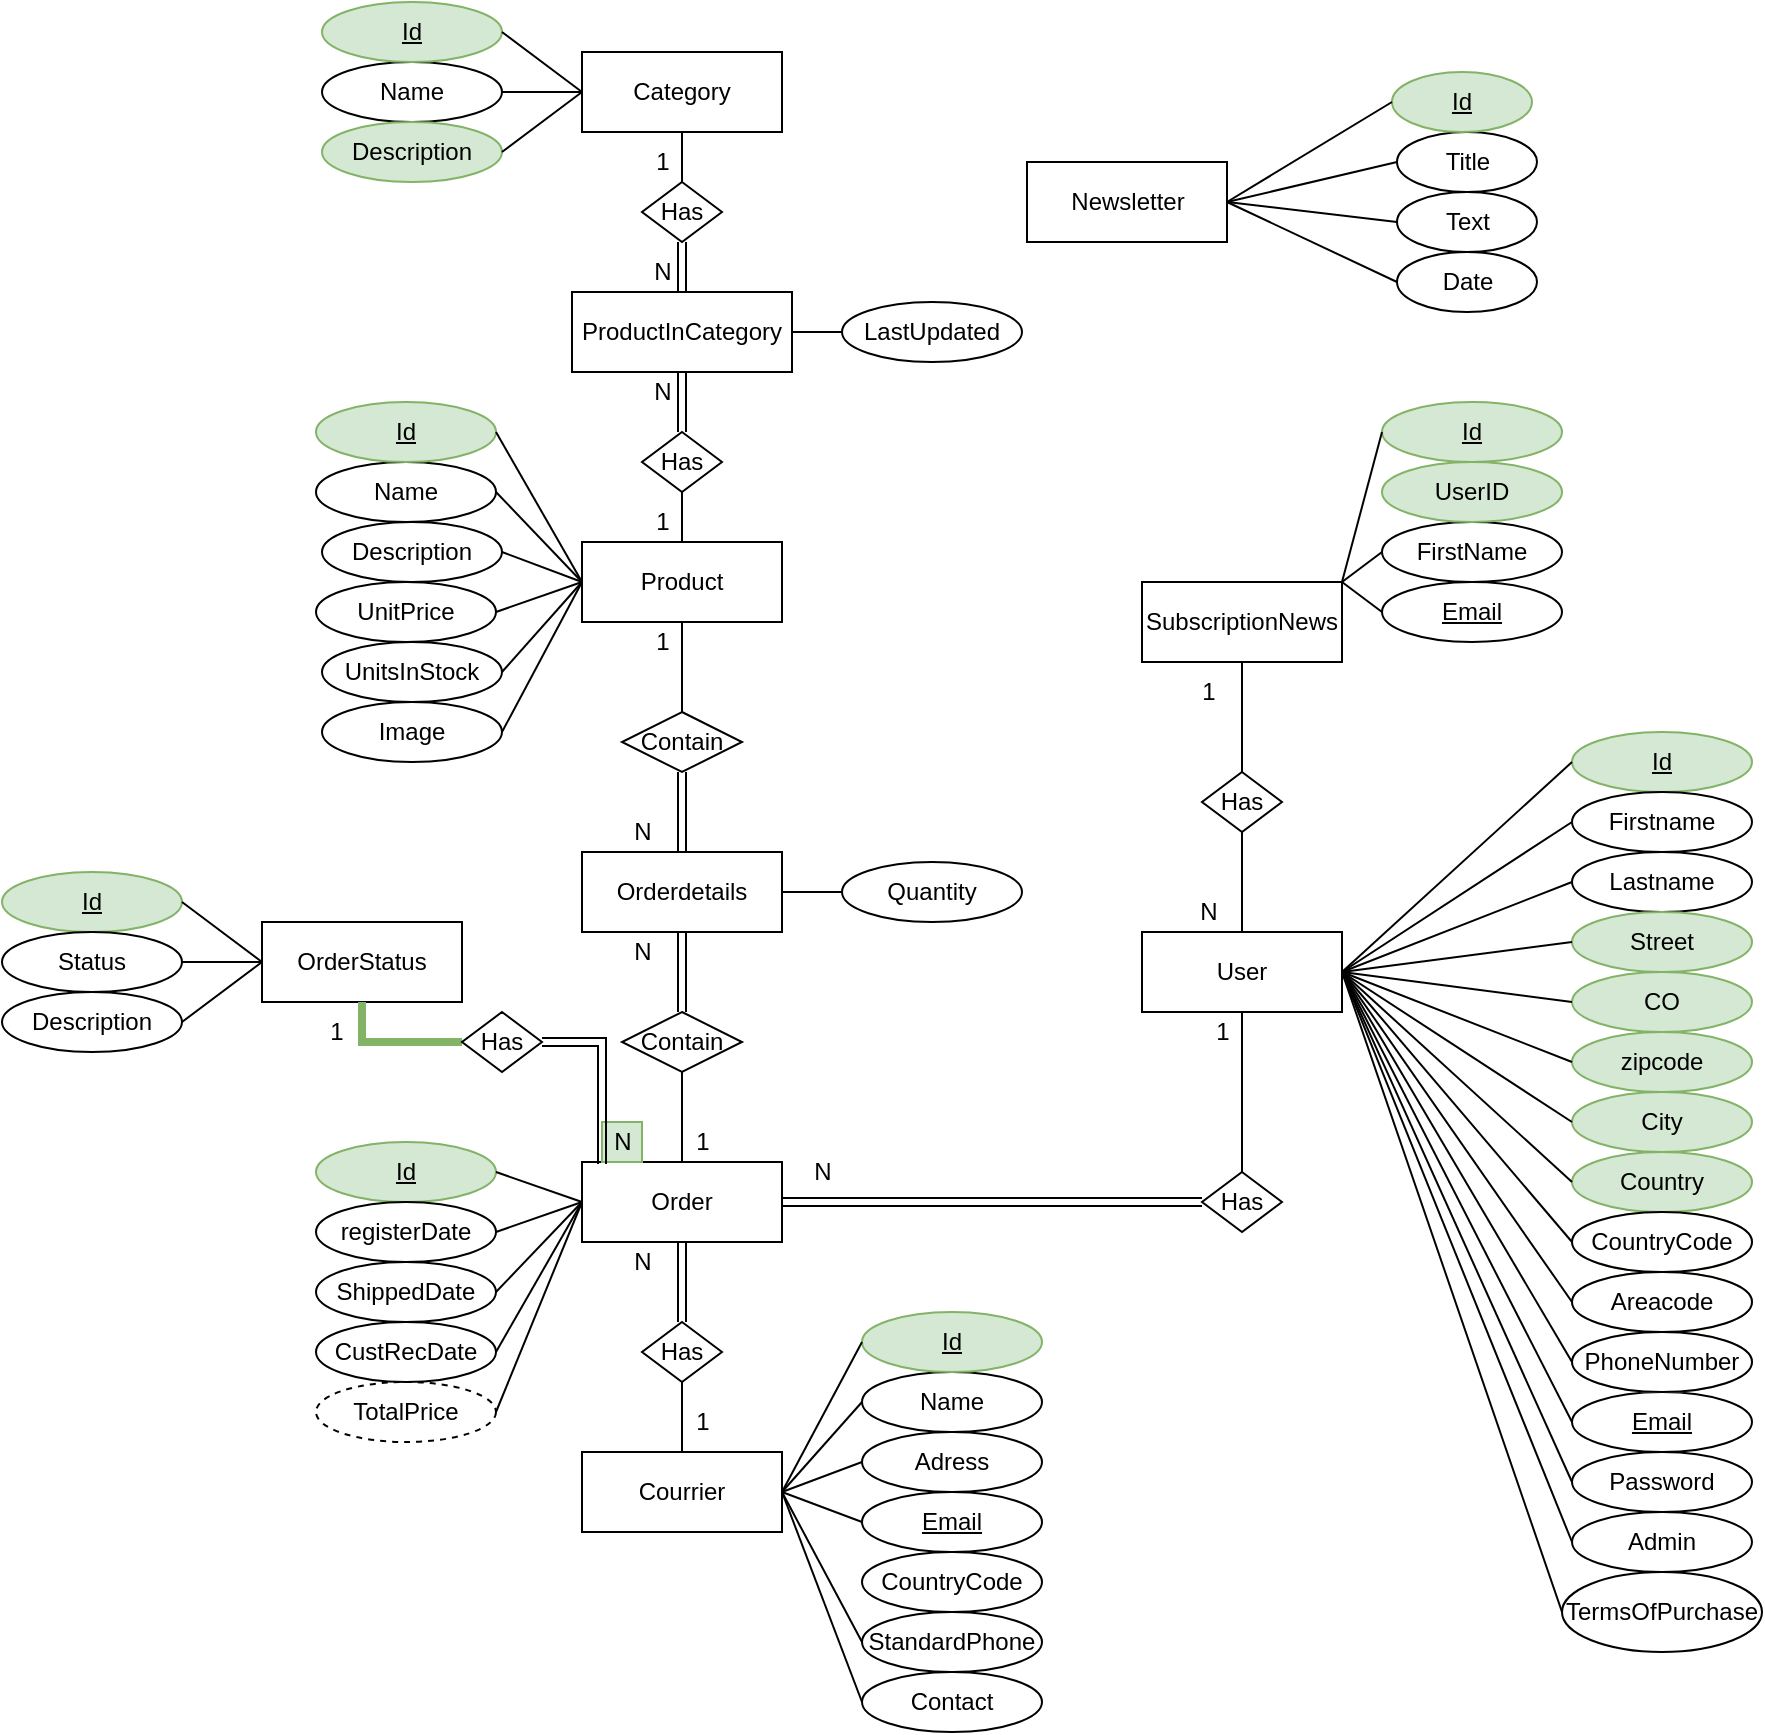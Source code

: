 <mxfile version="16.5.2" type="device"><diagram id="nU0M9-S0ouTBLAIbg3Fk" name="Page-1"><mxGraphModel dx="2370" dy="1858" grid="1" gridSize="10" guides="1" tooltips="1" connect="1" arrows="1" fold="1" page="1" pageScale="1" pageWidth="827" pageHeight="1169" math="0" shadow="0"><root><mxCell id="0"/><mxCell id="1" parent="0"/><mxCell id="_G3t77DfhltK5mzcc9qv-6" value="Courrier" style="rounded=0;whiteSpace=wrap;html=1;" parent="1" vertex="1"><mxGeometry x="-40" y="570" width="100" height="40" as="geometry"/></mxCell><mxCell id="_G3t77DfhltK5mzcc9qv-8" value="Category" style="rounded=0;whiteSpace=wrap;html=1;" parent="1" vertex="1"><mxGeometry x="-40" y="-130" width="100" height="40" as="geometry"/></mxCell><mxCell id="_G3t77DfhltK5mzcc9qv-9" value="Order" style="rounded=0;whiteSpace=wrap;html=1;" parent="1" vertex="1"><mxGeometry x="-40" y="425" width="100" height="40" as="geometry"/></mxCell><mxCell id="_G3t77DfhltK5mzcc9qv-12" value="Product" style="rounded=0;whiteSpace=wrap;html=1;" parent="1" vertex="1"><mxGeometry x="-40" y="115" width="100" height="40" as="geometry"/></mxCell><mxCell id="_G3t77DfhltK5mzcc9qv-13" value="User" style="rounded=0;whiteSpace=wrap;html=1;" parent="1" vertex="1"><mxGeometry x="240" y="310" width="100" height="40" as="geometry"/></mxCell><mxCell id="_G3t77DfhltK5mzcc9qv-22" value="Contain" style="rhombus;whiteSpace=wrap;html=1;" parent="1" vertex="1"><mxGeometry x="-20" y="200" width="60" height="30" as="geometry"/></mxCell><mxCell id="_G3t77DfhltK5mzcc9qv-25" value="Has" style="rhombus;whiteSpace=wrap;html=1;" parent="1" vertex="1"><mxGeometry x="-10" y="505" width="40" height="30" as="geometry"/></mxCell><mxCell id="_G3t77DfhltK5mzcc9qv-36" value="&lt;u&gt;Email&lt;/u&gt;" style="ellipse;whiteSpace=wrap;html=1;" parent="1" vertex="1"><mxGeometry x="455" y="540" width="90" height="30" as="geometry"/></mxCell><mxCell id="_G3t77DfhltK5mzcc9qv-37" value="Admin" style="ellipse;whiteSpace=wrap;html=1;" parent="1" vertex="1"><mxGeometry x="455" y="600" width="90" height="30" as="geometry"/></mxCell><mxCell id="_G3t77DfhltK5mzcc9qv-38" value="&lt;u&gt;Id&lt;br&gt;&lt;/u&gt;" style="ellipse;whiteSpace=wrap;html=1;fillColor=#d5e8d4;strokeColor=#82b366;" parent="1" vertex="1"><mxGeometry x="455" y="210" width="90" height="30" as="geometry"/></mxCell><mxCell id="_G3t77DfhltK5mzcc9qv-50" value="Description" style="ellipse;whiteSpace=wrap;html=1;" parent="1" vertex="1"><mxGeometry x="-170" y="105" width="90" height="30" as="geometry"/></mxCell><mxCell id="_G3t77DfhltK5mzcc9qv-51" value="Name" style="ellipse;whiteSpace=wrap;html=1;" parent="1" vertex="1"><mxGeometry x="-173" y="75" width="90" height="30" as="geometry"/></mxCell><mxCell id="_G3t77DfhltK5mzcc9qv-54" value="Id" style="ellipse;whiteSpace=wrap;html=1;fontStyle=4;fillColor=#d5e8d4;strokeColor=#82b366;" parent="1" vertex="1"><mxGeometry x="-173" y="45" width="90" height="30" as="geometry"/></mxCell><mxCell id="_G3t77DfhltK5mzcc9qv-60" value="Name" style="ellipse;whiteSpace=wrap;html=1;" parent="1" vertex="1"><mxGeometry x="100" y="530" width="90" height="30" as="geometry"/></mxCell><mxCell id="_G3t77DfhltK5mzcc9qv-61" value="&lt;u&gt;Id&lt;/u&gt;" style="ellipse;whiteSpace=wrap;html=1;fillColor=#d5e8d4;strokeColor=#82b366;" parent="1" vertex="1"><mxGeometry x="100" y="500" width="90" height="30" as="geometry"/></mxCell><mxCell id="_G3t77DfhltK5mzcc9qv-62" value="StandardPhone" style="ellipse;whiteSpace=wrap;html=1;" parent="1" vertex="1"><mxGeometry x="100" y="650" width="90" height="30" as="geometry"/></mxCell><mxCell id="_G3t77DfhltK5mzcc9qv-63" value="&lt;u&gt;Email&lt;/u&gt;" style="ellipse;whiteSpace=wrap;html=1;" parent="1" vertex="1"><mxGeometry x="100" y="590" width="90" height="30" as="geometry"/></mxCell><mxCell id="_G3t77DfhltK5mzcc9qv-64" value="Adress" style="ellipse;whiteSpace=wrap;html=1;" parent="1" vertex="1"><mxGeometry x="100" y="560" width="90" height="30" as="geometry"/></mxCell><mxCell id="_G3t77DfhltK5mzcc9qv-75" value="Name" style="ellipse;whiteSpace=wrap;html=1;" parent="1" vertex="1"><mxGeometry x="-170" y="-125" width="90" height="30" as="geometry"/></mxCell><mxCell id="_G3t77DfhltK5mzcc9qv-76" value="TermsOfPurchase" style="ellipse;whiteSpace=wrap;html=1;" parent="1" vertex="1"><mxGeometry x="450" y="630" width="100" height="40" as="geometry"/></mxCell><mxCell id="_G3t77DfhltK5mzcc9qv-82" value="" style="endArrow=none;html=1;rounded=0;entryX=0;entryY=0.5;entryDx=0;entryDy=0;" parent="1" target="_G3t77DfhltK5mzcc9qv-150" edge="1"><mxGeometry width="50" height="50" relative="1" as="geometry"><mxPoint x="340" y="330" as="sourcePoint"/><mxPoint x="360" y="270" as="targetPoint"/></mxGeometry></mxCell><mxCell id="_G3t77DfhltK5mzcc9qv-83" value="" style="endArrow=none;html=1;rounded=0;entryX=0;entryY=0.5;entryDx=0;entryDy=0;exitX=1;exitY=0.5;exitDx=0;exitDy=0;" parent="1" source="_G3t77DfhltK5mzcc9qv-13" target="_G3t77DfhltK5mzcc9qv-36" edge="1"><mxGeometry width="50" height="50" relative="1" as="geometry"><mxPoint x="350" y="340" as="sourcePoint"/><mxPoint x="370" y="280" as="targetPoint"/></mxGeometry></mxCell><mxCell id="_G3t77DfhltK5mzcc9qv-85" value="" style="endArrow=none;html=1;rounded=0;entryX=0;entryY=0.5;entryDx=0;entryDy=0;" parent="1" target="_G3t77DfhltK5mzcc9qv-38" edge="1"><mxGeometry width="50" height="50" relative="1" as="geometry"><mxPoint x="340" y="330" as="sourcePoint"/><mxPoint x="390" y="300" as="targetPoint"/></mxGeometry></mxCell><mxCell id="_G3t77DfhltK5mzcc9qv-86" value="" style="endArrow=none;html=1;rounded=0;entryX=0;entryY=0.5;entryDx=0;entryDy=0;exitX=1;exitY=0.5;exitDx=0;exitDy=0;" parent="1" source="_G3t77DfhltK5mzcc9qv-13" target="_G3t77DfhltK5mzcc9qv-37" edge="1"><mxGeometry width="50" height="50" relative="1" as="geometry"><mxPoint x="380" y="370" as="sourcePoint"/><mxPoint x="400" y="310" as="targetPoint"/></mxGeometry></mxCell><mxCell id="_G3t77DfhltK5mzcc9qv-110" value="Has" style="rhombus;whiteSpace=wrap;html=1;" parent="1" vertex="1"><mxGeometry x="270" y="430" width="40" height="30" as="geometry"/></mxCell><mxCell id="_G3t77DfhltK5mzcc9qv-117" value="" style="endArrow=none;html=1;rounded=0;entryX=0;entryY=0.5;entryDx=0;entryDy=0;exitX=1;exitY=0.5;exitDx=0;exitDy=0;shape=link;" parent="1" source="_G3t77DfhltK5mzcc9qv-9" target="_G3t77DfhltK5mzcc9qv-110" edge="1"><mxGeometry width="50" height="50" relative="1" as="geometry"><mxPoint x="-30" y="410" as="sourcePoint"/><mxPoint x="-90" y="352.5" as="targetPoint"/></mxGeometry></mxCell><mxCell id="_G3t77DfhltK5mzcc9qv-118" value="" style="endArrow=none;html=1;rounded=0;exitX=0.5;exitY=0;exitDx=0;exitDy=0;entryX=0.5;entryY=1;entryDx=0;entryDy=0;" parent="1" source="_G3t77DfhltK5mzcc9qv-110" target="_G3t77DfhltK5mzcc9qv-13" edge="1"><mxGeometry width="50" height="50" relative="1" as="geometry"><mxPoint x="30" y="430" as="sourcePoint"/><mxPoint x="280" y="360" as="targetPoint"/></mxGeometry></mxCell><mxCell id="_G3t77DfhltK5mzcc9qv-123" value="Password" style="ellipse;whiteSpace=wrap;html=1;" parent="1" vertex="1"><mxGeometry x="455" y="570" width="90" height="30" as="geometry"/></mxCell><mxCell id="_G3t77DfhltK5mzcc9qv-124" value="Orderdetails" style="rounded=0;whiteSpace=wrap;html=1;" parent="1" vertex="1"><mxGeometry x="-40" y="270" width="100" height="40" as="geometry"/></mxCell><mxCell id="_G3t77DfhltK5mzcc9qv-125" value="Contain" style="rhombus;whiteSpace=wrap;html=1;" parent="1" vertex="1"><mxGeometry x="-20" y="350" width="60" height="30" as="geometry"/></mxCell><mxCell id="_G3t77DfhltK5mzcc9qv-128" value="" style="endArrow=none;html=1;rounded=0;entryX=0.5;entryY=1;entryDx=0;entryDy=0;exitX=0.5;exitY=0;exitDx=0;exitDy=0;" parent="1" source="_G3t77DfhltK5mzcc9qv-9" target="_G3t77DfhltK5mzcc9qv-125" edge="1"><mxGeometry width="50" height="50" relative="1" as="geometry"><mxPoint x="140" y="390" as="sourcePoint"/><mxPoint x="190" y="355" as="targetPoint"/></mxGeometry></mxCell><mxCell id="_G3t77DfhltK5mzcc9qv-129" value="" style="endArrow=none;html=1;rounded=0;entryX=0.5;entryY=0;entryDx=0;entryDy=0;exitX=0.5;exitY=1;exitDx=0;exitDy=0;shape=link;" parent="1" source="_G3t77DfhltK5mzcc9qv-124" target="_G3t77DfhltK5mzcc9qv-125" edge="1"><mxGeometry width="50" height="50" relative="1" as="geometry"><mxPoint x="150" y="355" as="sourcePoint"/><mxPoint x="200" y="320" as="targetPoint"/></mxGeometry></mxCell><mxCell id="_G3t77DfhltK5mzcc9qv-130" value="" style="endArrow=none;html=1;rounded=0;entryX=0.5;entryY=0;entryDx=0;entryDy=0;exitX=0.5;exitY=1;exitDx=0;exitDy=0;" parent="1" source="_G3t77DfhltK5mzcc9qv-12" target="_G3t77DfhltK5mzcc9qv-22" edge="1"><mxGeometry width="50" height="50" relative="1" as="geometry"><mxPoint x="160" y="320" as="sourcePoint"/><mxPoint x="210" y="285" as="targetPoint"/></mxGeometry></mxCell><mxCell id="_G3t77DfhltK5mzcc9qv-131" value="" style="endArrow=none;html=1;rounded=0;entryX=0.5;entryY=1;entryDx=0;entryDy=0;exitX=0.5;exitY=0;exitDx=0;exitDy=0;shape=link;" parent="1" source="_G3t77DfhltK5mzcc9qv-124" target="_G3t77DfhltK5mzcc9qv-22" edge="1"><mxGeometry width="50" height="50" relative="1" as="geometry"><mxPoint x="170" y="375" as="sourcePoint"/><mxPoint x="220" y="340" as="targetPoint"/></mxGeometry></mxCell><mxCell id="_G3t77DfhltK5mzcc9qv-132" value="" style="endArrow=none;html=1;rounded=0;entryX=0.5;entryY=0;entryDx=0;entryDy=0;exitX=0.5;exitY=1;exitDx=0;exitDy=0;" parent="1" source="_G3t77DfhltK5mzcc9qv-141" target="_G3t77DfhltK5mzcc9qv-12" edge="1"><mxGeometry width="50" height="50" relative="1" as="geometry"><mxPoint x="10" y="85" as="sourcePoint"/><mxPoint x="230" y="305" as="targetPoint"/></mxGeometry></mxCell><mxCell id="_G3t77DfhltK5mzcc9qv-133" value="" style="endArrow=none;html=1;rounded=0;entryX=0.5;entryY=0;entryDx=0;entryDy=0;exitX=0.5;exitY=1;exitDx=0;exitDy=0;shape=link;" parent="1" source="3DUq23YB92uJrx3X6rNz-3" target="_G3t77DfhltK5mzcc9qv-141" edge="1"><mxGeometry width="50" height="50" relative="1" as="geometry"><mxPoint x="10" y="20" as="sourcePoint"/><mxPoint x="10" y="-70" as="targetPoint"/></mxGeometry></mxCell><mxCell id="_G3t77DfhltK5mzcc9qv-134" value="" style="endArrow=none;html=1;rounded=0;entryX=0.5;entryY=0;entryDx=0;entryDy=0;exitX=0.5;exitY=1;exitDx=0;exitDy=0;shape=link;" parent="1" source="_G3t77DfhltK5mzcc9qv-9" target="_G3t77DfhltK5mzcc9qv-25" edge="1"><mxGeometry width="50" height="50" relative="1" as="geometry"><mxPoint x="200" y="450" as="sourcePoint"/><mxPoint x="250" y="415" as="targetPoint"/></mxGeometry></mxCell><mxCell id="_G3t77DfhltK5mzcc9qv-135" value="" style="endArrow=none;html=1;rounded=0;entryX=0.5;entryY=1;entryDx=0;entryDy=0;exitX=0.5;exitY=0;exitDx=0;exitDy=0;" parent="1" source="_G3t77DfhltK5mzcc9qv-6" target="_G3t77DfhltK5mzcc9qv-25" edge="1"><mxGeometry width="50" height="50" relative="1" as="geometry"><mxPoint x="210" y="460" as="sourcePoint"/><mxPoint x="260" y="425" as="targetPoint"/></mxGeometry></mxCell><mxCell id="_G3t77DfhltK5mzcc9qv-137" value="" style="endArrow=none;html=1;rounded=0;entryX=0;entryY=0.5;entryDx=0;entryDy=0;exitX=1;exitY=0.5;exitDx=0;exitDy=0;" parent="1" source="_G3t77DfhltK5mzcc9qv-6" target="_G3t77DfhltK5mzcc9qv-64" edge="1"><mxGeometry width="50" height="50" relative="1" as="geometry"><mxPoint x="230" y="480" as="sourcePoint"/><mxPoint x="280" y="445" as="targetPoint"/></mxGeometry></mxCell><mxCell id="_G3t77DfhltK5mzcc9qv-138" value="" style="endArrow=none;html=1;rounded=0;entryX=0;entryY=0.5;entryDx=0;entryDy=0;exitX=1;exitY=0.5;exitDx=0;exitDy=0;" parent="1" source="_G3t77DfhltK5mzcc9qv-6" target="_G3t77DfhltK5mzcc9qv-61" edge="1"><mxGeometry width="50" height="50" relative="1" as="geometry"><mxPoint x="240" y="490" as="sourcePoint"/><mxPoint x="290" y="455" as="targetPoint"/></mxGeometry></mxCell><mxCell id="_G3t77DfhltK5mzcc9qv-139" value="" style="endArrow=none;html=1;rounded=0;entryX=0;entryY=0.5;entryDx=0;entryDy=0;exitX=1;exitY=0.5;exitDx=0;exitDy=0;" parent="1" source="_G3t77DfhltK5mzcc9qv-54" target="_G3t77DfhltK5mzcc9qv-12" edge="1"><mxGeometry width="50" height="50" relative="1" as="geometry"><mxPoint x="250" y="410" as="sourcePoint"/><mxPoint x="300" y="375" as="targetPoint"/></mxGeometry></mxCell><mxCell id="_G3t77DfhltK5mzcc9qv-141" value="Has" style="rhombus;whiteSpace=wrap;html=1;" parent="1" vertex="1"><mxGeometry x="-10" y="60" width="40" height="30" as="geometry"/></mxCell><mxCell id="_G3t77DfhltK5mzcc9qv-149" value="Firstname" style="ellipse;whiteSpace=wrap;html=1;" parent="1" vertex="1"><mxGeometry x="455" y="240" width="90" height="30" as="geometry"/></mxCell><mxCell id="_G3t77DfhltK5mzcc9qv-150" value="Lastname" style="ellipse;whiteSpace=wrap;html=1;" parent="1" vertex="1"><mxGeometry x="455" y="270" width="90" height="30" as="geometry"/></mxCell><mxCell id="_G3t77DfhltK5mzcc9qv-155" value="Newsletter" style="rounded=0;whiteSpace=wrap;html=1;" parent="1" vertex="1"><mxGeometry x="182.5" y="-75" width="100" height="40" as="geometry"/></mxCell><mxCell id="_G3t77DfhltK5mzcc9qv-159" value="Text" style="ellipse;whiteSpace=wrap;html=1;" parent="1" vertex="1"><mxGeometry x="367.5" y="-60" width="70" height="30" as="geometry"/></mxCell><mxCell id="_G3t77DfhltK5mzcc9qv-162" value="" style="endArrow=none;html=1;rounded=0;entryX=0;entryY=0.5;entryDx=0;entryDy=0;" parent="1" target="_G3t77DfhltK5mzcc9qv-149" edge="1"><mxGeometry width="50" height="50" relative="1" as="geometry"><mxPoint x="340" y="330" as="sourcePoint"/><mxPoint x="465" y="280" as="targetPoint"/></mxGeometry></mxCell><mxCell id="_G3t77DfhltK5mzcc9qv-163" value="" style="endArrow=none;html=1;rounded=0;entryX=0;entryY=0.5;entryDx=0;entryDy=0;" parent="1" target="_G3t77DfhltK5mzcc9qv-123" edge="1"><mxGeometry width="50" height="50" relative="1" as="geometry"><mxPoint x="340" y="330" as="sourcePoint"/><mxPoint x="475" y="290" as="targetPoint"/></mxGeometry></mxCell><mxCell id="_G3t77DfhltK5mzcc9qv-165" value="" style="endArrow=none;html=1;rounded=0;entryX=0;entryY=0.5;entryDx=0;entryDy=0;exitX=1;exitY=0.5;exitDx=0;exitDy=0;" parent="1" source="_G3t77DfhltK5mzcc9qv-13" target="_G3t77DfhltK5mzcc9qv-76" edge="1"><mxGeometry width="50" height="50" relative="1" as="geometry"><mxPoint x="350" y="330" as="sourcePoint"/><mxPoint x="485" y="300" as="targetPoint"/></mxGeometry></mxCell><mxCell id="_G3t77DfhltK5mzcc9qv-168" value="" style="endArrow=none;html=1;rounded=0;entryX=0;entryY=0.5;entryDx=0;entryDy=0;exitX=1;exitY=0.5;exitDx=0;exitDy=0;" parent="1" source="_G3t77DfhltK5mzcc9qv-155" target="_G3t77DfhltK5mzcc9qv-159" edge="1"><mxGeometry width="50" height="50" relative="1" as="geometry"><mxPoint x="432.5" y="-155" as="sourcePoint"/><mxPoint x="547.5" y="-215" as="targetPoint"/></mxGeometry></mxCell><mxCell id="_G3t77DfhltK5mzcc9qv-169" value="Title" style="ellipse;whiteSpace=wrap;html=1;" parent="1" vertex="1"><mxGeometry x="367.5" y="-90" width="70" height="30" as="geometry"/></mxCell><mxCell id="_G3t77DfhltK5mzcc9qv-170" value="" style="endArrow=none;html=1;rounded=0;entryX=0;entryY=0.5;entryDx=0;entryDy=0;exitX=1;exitY=0.5;exitDx=0;exitDy=0;" parent="1" source="_G3t77DfhltK5mzcc9qv-155" target="_G3t77DfhltK5mzcc9qv-169" edge="1"><mxGeometry width="50" height="50" relative="1" as="geometry"><mxPoint x="332.5" y="-75" as="sourcePoint"/><mxPoint x="307.5" y="-35" as="targetPoint"/></mxGeometry></mxCell><mxCell id="_G3t77DfhltK5mzcc9qv-171" value="Date" style="ellipse;whiteSpace=wrap;html=1;" parent="1" vertex="1"><mxGeometry x="367.5" y="-30" width="70" height="30" as="geometry"/></mxCell><mxCell id="_G3t77DfhltK5mzcc9qv-172" value="&lt;u&gt;Id&lt;/u&gt;" style="ellipse;whiteSpace=wrap;html=1;fillColor=#d5e8d4;strokeColor=#82b366;" parent="1" vertex="1"><mxGeometry x="365" y="-120" width="70" height="30" as="geometry"/></mxCell><mxCell id="_G3t77DfhltK5mzcc9qv-173" value="" style="endArrow=none;html=1;rounded=0;entryX=0;entryY=0.5;entryDx=0;entryDy=0;exitX=1;exitY=0.5;exitDx=0;exitDy=0;" parent="1" source="_G3t77DfhltK5mzcc9qv-155" target="_G3t77DfhltK5mzcc9qv-171" edge="1"><mxGeometry width="50" height="50" relative="1" as="geometry"><mxPoint x="332.5" y="-75" as="sourcePoint"/><mxPoint x="382.5" as="targetPoint"/></mxGeometry></mxCell><mxCell id="_G3t77DfhltK5mzcc9qv-174" value="" style="endArrow=none;html=1;rounded=0;exitX=1;exitY=0.5;exitDx=0;exitDy=0;entryX=0;entryY=0.5;entryDx=0;entryDy=0;" parent="1" source="_G3t77DfhltK5mzcc9qv-155" target="_G3t77DfhltK5mzcc9qv-172" edge="1"><mxGeometry width="50" height="50" relative="1" as="geometry"><mxPoint x="332.5" y="-75" as="sourcePoint"/><mxPoint x="372.5" y="50" as="targetPoint"/></mxGeometry></mxCell><mxCell id="_G3t77DfhltK5mzcc9qv-175" value="Contact" style="ellipse;whiteSpace=wrap;html=1;" parent="1" vertex="1"><mxGeometry x="100" y="680" width="90" height="30" as="geometry"/></mxCell><mxCell id="_G3t77DfhltK5mzcc9qv-177" value="SubscriptionNews" style="rounded=0;whiteSpace=wrap;html=1;" parent="1" vertex="1"><mxGeometry x="240" y="135" width="100" height="40" as="geometry"/></mxCell><mxCell id="_G3t77DfhltK5mzcc9qv-179" value="Has" style="rhombus;whiteSpace=wrap;html=1;" parent="1" vertex="1"><mxGeometry x="270" y="230" width="40" height="30" as="geometry"/></mxCell><mxCell id="_G3t77DfhltK5mzcc9qv-180" value="" style="endArrow=none;html=1;rounded=0;entryX=0.5;entryY=1;entryDx=0;entryDy=0;exitX=0.5;exitY=0;exitDx=0;exitDy=0;" parent="1" source="_G3t77DfhltK5mzcc9qv-179" target="_G3t77DfhltK5mzcc9qv-177" edge="1"><mxGeometry width="50" height="50" relative="1" as="geometry"><mxPoint x="120" y="380" as="sourcePoint"/><mxPoint x="170" y="330" as="targetPoint"/></mxGeometry></mxCell><mxCell id="_G3t77DfhltK5mzcc9qv-181" value="" style="endArrow=none;html=1;rounded=0;entryX=0.5;entryY=0;entryDx=0;entryDy=0;exitX=0.5;exitY=1;exitDx=0;exitDy=0;" parent="1" source="_G3t77DfhltK5mzcc9qv-179" target="_G3t77DfhltK5mzcc9qv-13" edge="1"><mxGeometry width="50" height="50" relative="1" as="geometry"><mxPoint x="300" y="200" as="sourcePoint"/><mxPoint x="300" y="130" as="targetPoint"/></mxGeometry></mxCell><mxCell id="_G3t77DfhltK5mzcc9qv-186" value="&lt;u&gt;Email&lt;/u&gt;" style="ellipse;whiteSpace=wrap;html=1;" parent="1" vertex="1"><mxGeometry x="360" y="135" width="90" height="30" as="geometry"/></mxCell><mxCell id="_G3t77DfhltK5mzcc9qv-193" value="" style="endArrow=none;html=1;rounded=0;exitX=0;exitY=0.5;exitDx=0;exitDy=0;entryX=1;entryY=0;entryDx=0;entryDy=0;" parent="1" source="_G3t77DfhltK5mzcc9qv-186" target="_G3t77DfhltK5mzcc9qv-177" edge="1"><mxGeometry width="50" height="50" relative="1" as="geometry"><mxPoint x="180" y="260" as="sourcePoint"/><mxPoint x="230" y="210" as="targetPoint"/></mxGeometry></mxCell><mxCell id="_G3t77DfhltK5mzcc9qv-195" value="&lt;u&gt;Id&lt;/u&gt;" style="ellipse;whiteSpace=wrap;html=1;fillColor=#d5e8d4;strokeColor=#82b366;" parent="1" vertex="1"><mxGeometry x="360" y="45" width="90" height="30" as="geometry"/></mxCell><mxCell id="_G3t77DfhltK5mzcc9qv-196" value="&lt;u&gt;Id&lt;/u&gt;" style="ellipse;whiteSpace=wrap;html=1;fillColor=#d5e8d4;strokeColor=#82b366;" parent="1" vertex="1"><mxGeometry x="-170" y="-155" width="90" height="30" as="geometry"/></mxCell><mxCell id="_G3t77DfhltK5mzcc9qv-197" value="" style="endArrow=none;html=1;rounded=0;exitX=1;exitY=0.5;exitDx=0;exitDy=0;entryX=0;entryY=0.5;entryDx=0;entryDy=0;" parent="1" source="_G3t77DfhltK5mzcc9qv-75" target="_G3t77DfhltK5mzcc9qv-8" edge="1"><mxGeometry width="50" height="50" relative="1" as="geometry"><mxPoint x="150" y="105" as="sourcePoint"/><mxPoint x="200" y="55" as="targetPoint"/></mxGeometry></mxCell><mxCell id="_G3t77DfhltK5mzcc9qv-198" value="" style="endArrow=none;html=1;rounded=0;exitX=1;exitY=0.5;exitDx=0;exitDy=0;entryX=0;entryY=0.5;entryDx=0;entryDy=0;" parent="1" source="_G3t77DfhltK5mzcc9qv-196" target="_G3t77DfhltK5mzcc9qv-8" edge="1"><mxGeometry width="50" height="50" relative="1" as="geometry"><mxPoint x="-70" y="-120" as="sourcePoint"/><mxPoint x="-30" y="-100" as="targetPoint"/></mxGeometry></mxCell><mxCell id="_G3t77DfhltK5mzcc9qv-199" value="UnitPrice" style="ellipse;whiteSpace=wrap;html=1;" parent="1" vertex="1"><mxGeometry x="-173" y="135" width="90" height="30" as="geometry"/></mxCell><mxCell id="_G3t77DfhltK5mzcc9qv-200" value="UnitsInStock" style="ellipse;whiteSpace=wrap;html=1;" parent="1" vertex="1"><mxGeometry x="-170" y="165" width="90" height="30" as="geometry"/></mxCell><mxCell id="_G3t77DfhltK5mzcc9qv-203" value="" style="endArrow=none;html=1;rounded=0;exitX=1;exitY=0.5;exitDx=0;exitDy=0;entryX=0;entryY=0.5;entryDx=0;entryDy=0;" parent="1" source="_G3t77DfhltK5mzcc9qv-124" target="3DUq23YB92uJrx3X6rNz-2" edge="1"><mxGeometry width="50" height="50" relative="1" as="geometry"><mxPoint x="140" y="290" as="sourcePoint"/><mxPoint x="90" y="305" as="targetPoint"/></mxGeometry></mxCell><mxCell id="_G3t77DfhltK5mzcc9qv-204" value="TotalPrice" style="ellipse;whiteSpace=wrap;html=1;dashed=1;" parent="1" vertex="1"><mxGeometry x="-173" y="535" width="90" height="30" as="geometry"/></mxCell><mxCell id="_G3t77DfhltK5mzcc9qv-205" value="Id" style="ellipse;whiteSpace=wrap;html=1;fontStyle=4;fillColor=#d5e8d4;strokeColor=#82b366;" parent="1" vertex="1"><mxGeometry x="-173" y="415" width="90" height="30" as="geometry"/></mxCell><mxCell id="_G3t77DfhltK5mzcc9qv-209" value="" style="endArrow=none;html=1;rounded=0;exitX=1;exitY=0.5;exitDx=0;exitDy=0;entryX=0;entryY=0.5;entryDx=0;entryDy=0;" parent="1" source="_G3t77DfhltK5mzcc9qv-204" target="_G3t77DfhltK5mzcc9qv-9" edge="1"><mxGeometry width="50" height="50" relative="1" as="geometry"><mxPoint x="-70" y="410" as="sourcePoint"/><mxPoint x="-30" y="455" as="targetPoint"/></mxGeometry></mxCell><mxCell id="_G3t77DfhltK5mzcc9qv-210" value="" style="endArrow=none;html=1;rounded=0;exitX=1;exitY=0.5;exitDx=0;exitDy=0;entryX=0;entryY=0.5;entryDx=0;entryDy=0;" parent="1" source="_G3t77DfhltK5mzcc9qv-205" target="_G3t77DfhltK5mzcc9qv-9" edge="1"><mxGeometry width="50" height="50" relative="1" as="geometry"><mxPoint x="-60" y="420" as="sourcePoint"/><mxPoint x="-20" y="465" as="targetPoint"/></mxGeometry></mxCell><mxCell id="_G3t77DfhltK5mzcc9qv-212" value="" style="endArrow=none;html=1;rounded=0;entryX=0;entryY=0.5;entryDx=0;entryDy=0;exitX=1;exitY=0.5;exitDx=0;exitDy=0;" parent="1" source="_G3t77DfhltK5mzcc9qv-6" target="_G3t77DfhltK5mzcc9qv-60" edge="1"><mxGeometry width="50" height="50" relative="1" as="geometry"><mxPoint x="70" y="600" as="sourcePoint"/><mxPoint x="110" y="570" as="targetPoint"/></mxGeometry></mxCell><mxCell id="_G3t77DfhltK5mzcc9qv-213" value="" style="endArrow=none;html=1;rounded=0;entryX=0;entryY=0.5;entryDx=0;entryDy=0;exitX=1;exitY=0.5;exitDx=0;exitDy=0;" parent="1" source="_G3t77DfhltK5mzcc9qv-6" target="_G3t77DfhltK5mzcc9qv-63" edge="1"><mxGeometry width="50" height="50" relative="1" as="geometry"><mxPoint x="80" y="610" as="sourcePoint"/><mxPoint x="120" y="580" as="targetPoint"/></mxGeometry></mxCell><mxCell id="_G3t77DfhltK5mzcc9qv-214" value="" style="endArrow=none;html=1;rounded=0;entryX=0;entryY=0.5;entryDx=0;entryDy=0;exitX=1;exitY=0.5;exitDx=0;exitDy=0;" parent="1" source="_G3t77DfhltK5mzcc9qv-6" target="_G3t77DfhltK5mzcc9qv-62" edge="1"><mxGeometry width="50" height="50" relative="1" as="geometry"><mxPoint x="90" y="620" as="sourcePoint"/><mxPoint x="130" y="590" as="targetPoint"/></mxGeometry></mxCell><mxCell id="_G3t77DfhltK5mzcc9qv-215" value="" style="endArrow=none;html=1;rounded=0;entryX=0;entryY=0.5;entryDx=0;entryDy=0;exitX=1;exitY=0.5;exitDx=0;exitDy=0;" parent="1" source="_G3t77DfhltK5mzcc9qv-6" target="_G3t77DfhltK5mzcc9qv-175" edge="1"><mxGeometry width="50" height="50" relative="1" as="geometry"><mxPoint x="60" y="655" as="sourcePoint"/><mxPoint x="140" y="600" as="targetPoint"/></mxGeometry></mxCell><mxCell id="_G3t77DfhltK5mzcc9qv-216" value="" style="endArrow=none;html=1;rounded=0;entryX=0;entryY=0.5;entryDx=0;entryDy=0;exitX=1;exitY=0.5;exitDx=0;exitDy=0;" parent="1" source="_G3t77DfhltK5mzcc9qv-200" target="_G3t77DfhltK5mzcc9qv-12" edge="1"><mxGeometry width="50" height="50" relative="1" as="geometry"><mxPoint x="-80" y="195" as="sourcePoint"/><mxPoint x="-30" y="145" as="targetPoint"/></mxGeometry></mxCell><mxCell id="_G3t77DfhltK5mzcc9qv-217" value="" style="endArrow=none;html=1;rounded=0;exitX=1;exitY=0.5;exitDx=0;exitDy=0;" parent="1" source="_G3t77DfhltK5mzcc9qv-51" edge="1"><mxGeometry width="50" height="50" relative="1" as="geometry"><mxPoint x="-60" y="185" as="sourcePoint"/><mxPoint x="-40" y="135" as="targetPoint"/></mxGeometry></mxCell><mxCell id="_G3t77DfhltK5mzcc9qv-218" value="" style="endArrow=none;html=1;rounded=0;entryX=0;entryY=0.5;entryDx=0;entryDy=0;exitX=1;exitY=0.5;exitDx=0;exitDy=0;" parent="1" source="_G3t77DfhltK5mzcc9qv-50" target="_G3t77DfhltK5mzcc9qv-12" edge="1"><mxGeometry width="50" height="50" relative="1" as="geometry"><mxPoint x="-50" y="195" as="sourcePoint"/><mxPoint x="-10" y="165" as="targetPoint"/></mxGeometry></mxCell><mxCell id="_G3t77DfhltK5mzcc9qv-219" value="" style="endArrow=none;html=1;rounded=0;entryX=0;entryY=0.5;entryDx=0;entryDy=0;exitX=1;exitY=0.5;exitDx=0;exitDy=0;" parent="1" source="_G3t77DfhltK5mzcc9qv-199" target="_G3t77DfhltK5mzcc9qv-12" edge="1"><mxGeometry width="50" height="50" relative="1" as="geometry"><mxPoint x="-40" y="205" as="sourcePoint"/><mxPoint y="175" as="targetPoint"/></mxGeometry></mxCell><mxCell id="_G3t77DfhltK5mzcc9qv-222" value="1" style="text;html=1;align=center;verticalAlign=middle;resizable=0;points=[];autosize=1;strokeColor=none;fillColor=none;" parent="1" vertex="1"><mxGeometry x="270" y="350" width="20" height="20" as="geometry"/></mxCell><mxCell id="_G3t77DfhltK5mzcc9qv-223" value="N" style="text;html=1;align=center;verticalAlign=middle;resizable=0;points=[];autosize=1;strokeColor=none;fillColor=none;" parent="1" vertex="1"><mxGeometry x="70" y="420" width="20" height="20" as="geometry"/></mxCell><mxCell id="_G3t77DfhltK5mzcc9qv-224" value="N" style="text;html=1;align=center;verticalAlign=middle;resizable=0;points=[];autosize=1;strokeColor=none;fillColor=none;" parent="1" vertex="1"><mxGeometry x="262.5" y="290" width="20" height="20" as="geometry"/></mxCell><mxCell id="_G3t77DfhltK5mzcc9qv-225" value="1" style="text;html=1;align=center;verticalAlign=middle;resizable=0;points=[];autosize=1;strokeColor=none;fillColor=none;" parent="1" vertex="1"><mxGeometry x="262.5" y="180" width="20" height="20" as="geometry"/></mxCell><mxCell id="_G3t77DfhltK5mzcc9qv-226" value="1" style="text;html=1;align=center;verticalAlign=middle;resizable=0;points=[];autosize=1;strokeColor=none;fillColor=none;" parent="1" vertex="1"><mxGeometry x="10" y="545" width="20" height="20" as="geometry"/></mxCell><mxCell id="_G3t77DfhltK5mzcc9qv-227" value="N" style="text;html=1;align=center;verticalAlign=middle;resizable=0;points=[];autosize=1;strokeColor=none;fillColor=none;" parent="1" vertex="1"><mxGeometry x="-20" y="465" width="20" height="20" as="geometry"/></mxCell><mxCell id="_G3t77DfhltK5mzcc9qv-228" value="1" style="text;html=1;align=center;verticalAlign=middle;resizable=0;points=[];autosize=1;strokeColor=none;fillColor=none;" parent="1" vertex="1"><mxGeometry x="-10" y="155" width="20" height="20" as="geometry"/></mxCell><mxCell id="_G3t77DfhltK5mzcc9qv-229" value="N" style="text;html=1;align=center;verticalAlign=middle;resizable=0;points=[];autosize=1;strokeColor=none;fillColor=none;" parent="1" vertex="1"><mxGeometry x="-20" y="250" width="20" height="20" as="geometry"/></mxCell><mxCell id="_G3t77DfhltK5mzcc9qv-230" value="N" style="text;html=1;align=center;verticalAlign=middle;resizable=0;points=[];autosize=1;strokeColor=none;fillColor=none;" parent="1" vertex="1"><mxGeometry x="-20" y="310" width="20" height="20" as="geometry"/></mxCell><mxCell id="_G3t77DfhltK5mzcc9qv-231" value="1" style="text;html=1;align=center;verticalAlign=middle;resizable=0;points=[];autosize=1;strokeColor=none;fillColor=none;" parent="1" vertex="1"><mxGeometry x="10" y="405" width="20" height="20" as="geometry"/></mxCell><mxCell id="_G3t77DfhltK5mzcc9qv-234" value="N" style="text;html=1;align=center;verticalAlign=middle;resizable=0;points=[];autosize=1;strokeColor=none;fillColor=none;" parent="1" vertex="1"><mxGeometry x="-10" y="30" width="20" height="20" as="geometry"/></mxCell><mxCell id="_G3t77DfhltK5mzcc9qv-235" value="N" style="text;html=1;align=center;verticalAlign=middle;resizable=0;points=[];autosize=1;strokeColor=none;fillColor=none;" parent="1" vertex="1"><mxGeometry x="-10" y="-30" width="20" height="20" as="geometry"/></mxCell><mxCell id="aPwWHAxmAWzvZbfjLQjK-2" value="City" style="ellipse;whiteSpace=wrap;html=1;fillColor=#d5e8d4;strokeColor=#82b366;" parent="1" vertex="1"><mxGeometry x="455" y="390" width="90" height="30" as="geometry"/></mxCell><mxCell id="aPwWHAxmAWzvZbfjLQjK-5" value="Country" style="ellipse;whiteSpace=wrap;html=1;fillColor=#d5e8d4;strokeColor=#82b366;" parent="1" vertex="1"><mxGeometry x="455" y="420" width="90" height="30" as="geometry"/></mxCell><mxCell id="aPwWHAxmAWzvZbfjLQjK-6" value="Street" style="ellipse;whiteSpace=wrap;html=1;fillColor=#d5e8d4;strokeColor=#82b366;" parent="1" vertex="1"><mxGeometry x="455" y="300" width="90" height="30" as="geometry"/></mxCell><mxCell id="aPwWHAxmAWzvZbfjLQjK-7" value="zipcode" style="ellipse;whiteSpace=wrap;html=1;fillColor=#d5e8d4;strokeColor=#82b366;" parent="1" vertex="1"><mxGeometry x="455" y="360" width="90" height="30" as="geometry"/></mxCell><mxCell id="aPwWHAxmAWzvZbfjLQjK-8" value="CO" style="ellipse;whiteSpace=wrap;html=1;fillColor=#d5e8d4;strokeColor=#82b366;" parent="1" vertex="1"><mxGeometry x="455" y="330" width="90" height="30" as="geometry"/></mxCell><mxCell id="aPwWHAxmAWzvZbfjLQjK-9" value="" style="endArrow=none;html=1;rounded=0;entryX=0;entryY=0.5;entryDx=0;entryDy=0;" parent="1" target="aPwWHAxmAWzvZbfjLQjK-7" edge="1"><mxGeometry width="50" height="50" relative="1" as="geometry"><mxPoint x="340" y="330" as="sourcePoint"/><mxPoint x="600" y="420" as="targetPoint"/><Array as="points"/></mxGeometry></mxCell><mxCell id="aPwWHAxmAWzvZbfjLQjK-11" value="" style="endArrow=none;html=1;rounded=0;exitX=0;exitY=0.5;exitDx=0;exitDy=0;" parent="1" source="aPwWHAxmAWzvZbfjLQjK-6" edge="1"><mxGeometry width="50" height="50" relative="1" as="geometry"><mxPoint x="545" y="325.61" as="sourcePoint"/><mxPoint x="340" y="330" as="targetPoint"/><Array as="points"/></mxGeometry></mxCell><mxCell id="aPwWHAxmAWzvZbfjLQjK-12" value="" style="endArrow=none;html=1;rounded=0;entryX=0;entryY=0.5;entryDx=0;entryDy=0;" parent="1" target="aPwWHAxmAWzvZbfjLQjK-8" edge="1"><mxGeometry width="50" height="50" relative="1" as="geometry"><mxPoint x="340" y="330" as="sourcePoint"/><mxPoint x="580" y="325" as="targetPoint"/><Array as="points"/></mxGeometry></mxCell><mxCell id="aPwWHAxmAWzvZbfjLQjK-13" value="" style="endArrow=none;html=1;rounded=0;entryX=0;entryY=0.5;entryDx=0;entryDy=0;" parent="1" target="aPwWHAxmAWzvZbfjLQjK-5" edge="1"><mxGeometry width="50" height="50" relative="1" as="geometry"><mxPoint x="340" y="330" as="sourcePoint"/><mxPoint x="598.18" y="409.393" as="targetPoint"/><Array as="points"/></mxGeometry></mxCell><mxCell id="aPwWHAxmAWzvZbfjLQjK-15" value="" style="endArrow=none;html=1;rounded=0;entryX=0;entryY=0.5;entryDx=0;entryDy=0;" parent="1" target="aPwWHAxmAWzvZbfjLQjK-2" edge="1"><mxGeometry width="50" height="50" relative="1" as="geometry"><mxPoint x="340" y="330" as="sourcePoint"/><mxPoint x="585" y="355" as="targetPoint"/><Array as="points"/></mxGeometry></mxCell><mxCell id="aPwWHAxmAWzvZbfjLQjK-16" value="Image" style="ellipse;whiteSpace=wrap;html=1;" parent="1" vertex="1"><mxGeometry x="-170" y="195" width="90" height="30" as="geometry"/></mxCell><mxCell id="aPwWHAxmAWzvZbfjLQjK-17" value="OrderStatus" style="rounded=0;whiteSpace=wrap;html=1;" parent="1" vertex="1"><mxGeometry x="-200" y="305" width="100" height="40" as="geometry"/></mxCell><mxCell id="aPwWHAxmAWzvZbfjLQjK-19" value="Id" style="ellipse;whiteSpace=wrap;html=1;fontStyle=4;fillColor=#d5e8d4;strokeColor=#82b366;" parent="1" vertex="1"><mxGeometry x="-330" y="280" width="90" height="30" as="geometry"/></mxCell><mxCell id="aPwWHAxmAWzvZbfjLQjK-23" value="Status" style="ellipse;whiteSpace=wrap;html=1;" parent="1" vertex="1"><mxGeometry x="-330" y="310" width="90" height="30" as="geometry"/></mxCell><mxCell id="aPwWHAxmAWzvZbfjLQjK-24" value="Description" style="ellipse;whiteSpace=wrap;html=1;" parent="1" vertex="1"><mxGeometry x="-330" y="340" width="90" height="30" as="geometry"/></mxCell><mxCell id="aPwWHAxmAWzvZbfjLQjK-26" value="N" style="text;html=1;align=center;verticalAlign=middle;resizable=0;points=[];autosize=1;strokeColor=#82b366;fillColor=#d5e8d4;" parent="1" vertex="1"><mxGeometry x="-30" y="405" width="20" height="20" as="geometry"/></mxCell><mxCell id="aPwWHAxmAWzvZbfjLQjK-30" style="edgeStyle=orthogonalEdgeStyle;rounded=0;orthogonalLoop=1;jettySize=auto;html=1;exitX=0;exitY=0.5;exitDx=0;exitDy=0;endArrow=none;endFill=0;fillColor=#d5e8d4;strokeColor=#82b366;strokeWidth=4;" parent="1" source="aPwWHAxmAWzvZbfjLQjK-29" target="aPwWHAxmAWzvZbfjLQjK-17" edge="1"><mxGeometry relative="1" as="geometry"><mxPoint x="-150" y="365" as="targetPoint"/></mxGeometry></mxCell><mxCell id="aPwWHAxmAWzvZbfjLQjK-29" value="Has" style="rhombus;whiteSpace=wrap;html=1;" parent="1" vertex="1"><mxGeometry x="-100" y="350" width="40" height="30" as="geometry"/></mxCell><mxCell id="aPwWHAxmAWzvZbfjLQjK-33" value="" style="endArrow=none;html=1;rounded=0;entryX=0;entryY=0.5;entryDx=0;entryDy=0;exitX=1;exitY=0.5;exitDx=0;exitDy=0;" parent="1" source="aPwWHAxmAWzvZbfjLQjK-19" target="aPwWHAxmAWzvZbfjLQjK-17" edge="1"><mxGeometry width="50" height="50" relative="1" as="geometry"><mxPoint x="-230" y="355" as="sourcePoint"/><mxPoint x="-200" y="345" as="targetPoint"/><Array as="points"/></mxGeometry></mxCell><mxCell id="aPwWHAxmAWzvZbfjLQjK-34" value="" style="endArrow=none;html=1;rounded=0;exitX=1;exitY=0.5;exitDx=0;exitDy=0;" parent="1" source="aPwWHAxmAWzvZbfjLQjK-24" edge="1"><mxGeometry width="50" height="50" relative="1" as="geometry"><mxPoint x="-60" y="-42.5" as="sourcePoint"/><mxPoint x="-200" y="325" as="targetPoint"/></mxGeometry></mxCell><mxCell id="aPwWHAxmAWzvZbfjLQjK-35" value="" style="endArrow=none;html=1;rounded=0;exitX=1;exitY=0.5;exitDx=0;exitDy=0;entryX=0;entryY=0.5;entryDx=0;entryDy=0;" parent="1" source="aPwWHAxmAWzvZbfjLQjK-23" target="aPwWHAxmAWzvZbfjLQjK-17" edge="1"><mxGeometry width="50" height="50" relative="1" as="geometry"><mxPoint x="-50" y="-32.5" as="sourcePoint"/><mxPoint x="-10" y="-42.5" as="targetPoint"/></mxGeometry></mxCell><mxCell id="UyExF_DOHB5aOwaGW6rj-1" value="" style="endArrow=none;html=1;rounded=0;entryX=0;entryY=0.5;entryDx=0;entryDy=0;exitX=1;exitY=0.5;exitDx=0;exitDy=0;" parent="1" source="aPwWHAxmAWzvZbfjLQjK-16" target="_G3t77DfhltK5mzcc9qv-12" edge="1"><mxGeometry width="50" height="50" relative="1" as="geometry"><mxPoint x="-70" y="205" as="sourcePoint"/><mxPoint x="-30" y="145" as="targetPoint"/></mxGeometry></mxCell><mxCell id="UyExF_DOHB5aOwaGW6rj-2" value="" style="endArrow=none;html=1;rounded=0;exitX=0;exitY=0.5;exitDx=0;exitDy=0;entryX=1;entryY=0;entryDx=0;entryDy=0;" parent="1" source="_G3t77DfhltK5mzcc9qv-195" target="_G3t77DfhltK5mzcc9qv-177" edge="1"><mxGeometry width="50" height="50" relative="1" as="geometry"><mxPoint x="370" y="100" as="sourcePoint"/><mxPoint x="350" y="145" as="targetPoint"/></mxGeometry></mxCell><mxCell id="3DUq23YB92uJrx3X6rNz-2" value="Quantity" style="ellipse;whiteSpace=wrap;html=1;" parent="1" vertex="1"><mxGeometry x="90" y="275" width="90" height="30" as="geometry"/></mxCell><mxCell id="3DUq23YB92uJrx3X6rNz-3" value="ProductInCategory" style="rounded=0;whiteSpace=wrap;html=1;" parent="1" vertex="1"><mxGeometry x="-45" y="-10" width="110" height="40" as="geometry"/></mxCell><mxCell id="3DUq23YB92uJrx3X6rNz-4" value="" style="endArrow=none;html=1;rounded=0;exitX=0.5;exitY=1;exitDx=0;exitDy=0;shape=link;" parent="1" source="3DUq23YB92uJrx3X6rNz-6" edge="1"><mxGeometry width="50" height="50" relative="1" as="geometry"><mxPoint x="10" y="-20" as="sourcePoint"/><mxPoint x="10" y="-10" as="targetPoint"/></mxGeometry></mxCell><mxCell id="3DUq23YB92uJrx3X6rNz-5" value="" style="endArrow=none;html=1;rounded=0;entryX=0.5;entryY=0;entryDx=0;entryDy=0;exitX=0.5;exitY=1;exitDx=0;exitDy=0;" parent="1" source="_G3t77DfhltK5mzcc9qv-8" target="3DUq23YB92uJrx3X6rNz-6" edge="1"><mxGeometry width="50" height="50" relative="1" as="geometry"><mxPoint x="10" y="-75.0" as="sourcePoint"/><mxPoint x="10" y="-175" as="targetPoint"/></mxGeometry></mxCell><mxCell id="3DUq23YB92uJrx3X6rNz-6" value="Has" style="rhombus;whiteSpace=wrap;html=1;" parent="1" vertex="1"><mxGeometry x="-10" y="-65" width="40" height="30" as="geometry"/></mxCell><mxCell id="3DUq23YB92uJrx3X6rNz-7" value="1" style="text;html=1;align=center;verticalAlign=middle;resizable=0;points=[];autosize=1;strokeColor=none;fillColor=none;" parent="1" vertex="1"><mxGeometry x="-10" y="-85" width="20" height="20" as="geometry"/></mxCell><mxCell id="3DUq23YB92uJrx3X6rNz-8" value="1" style="text;html=1;align=center;verticalAlign=middle;resizable=0;points=[];autosize=1;strokeColor=none;fillColor=none;" parent="1" vertex="1"><mxGeometry x="-10" y="95" width="20" height="20" as="geometry"/></mxCell><mxCell id="3DUq23YB92uJrx3X6rNz-9" value="LastUpdated" style="ellipse;whiteSpace=wrap;html=1;fillColor=none;strokeColor=#000000;" parent="1" vertex="1"><mxGeometry x="90" y="-5" width="90" height="30" as="geometry"/></mxCell><mxCell id="3DUq23YB92uJrx3X6rNz-10" value="" style="endArrow=none;html=1;rounded=0;exitX=1;exitY=0.5;exitDx=0;exitDy=0;entryX=0;entryY=0.5;entryDx=0;entryDy=0;" parent="1" source="3DUq23YB92uJrx3X6rNz-3" target="3DUq23YB92uJrx3X6rNz-9" edge="1"><mxGeometry width="50" height="50" relative="1" as="geometry"><mxPoint x="70" y="180" as="sourcePoint"/><mxPoint x="120" y="130" as="targetPoint"/></mxGeometry></mxCell><mxCell id="PcwQPsPRtHx0j_bYirqz-6" style="edgeStyle=orthogonalEdgeStyle;rounded=0;orthogonalLoop=1;jettySize=auto;html=1;exitX=1;exitY=0.5;exitDx=0;exitDy=0;endArrow=none;endFill=0;shape=link;entryX=0.1;entryY=0.025;entryDx=0;entryDy=0;entryPerimeter=0;" parent="1" target="_G3t77DfhltK5mzcc9qv-9" edge="1"><mxGeometry relative="1" as="geometry"><mxPoint x="-30" y="423" as="targetPoint"/><Array as="points"><mxPoint x="-30" y="365"/></Array><mxPoint x="-60" y="365" as="sourcePoint"/></mxGeometry></mxCell><mxCell id="PcwQPsPRtHx0j_bYirqz-8" value="1" style="text;html=1;align=center;verticalAlign=middle;resizable=0;points=[];autosize=1;strokeColor=none;fillColor=none;" parent="1" vertex="1"><mxGeometry x="-173" y="350" width="20" height="20" as="geometry"/></mxCell><mxCell id="PcwQPsPRtHx0j_bYirqz-15" value="registerDate" style="ellipse;whiteSpace=wrap;html=1;" parent="1" vertex="1"><mxGeometry x="-173" y="445" width="90" height="30" as="geometry"/></mxCell><mxCell id="PcwQPsPRtHx0j_bYirqz-16" value="ShippedDate" style="ellipse;whiteSpace=wrap;html=1;" parent="1" vertex="1"><mxGeometry x="-173" y="475" width="90" height="30" as="geometry"/></mxCell><mxCell id="PcwQPsPRtHx0j_bYirqz-17" value="CustRecDate" style="ellipse;whiteSpace=wrap;html=1;" parent="1" vertex="1"><mxGeometry x="-173" y="505" width="90" height="30" as="geometry"/></mxCell><mxCell id="PcwQPsPRtHx0j_bYirqz-19" value="" style="endArrow=none;html=1;rounded=0;exitX=1;exitY=0.5;exitDx=0;exitDy=0;entryX=0;entryY=0.5;entryDx=0;entryDy=0;" parent="1" source="PcwQPsPRtHx0j_bYirqz-15" target="_G3t77DfhltK5mzcc9qv-9" edge="1"><mxGeometry width="50" height="50" relative="1" as="geometry"><mxPoint x="-70" y="485" as="sourcePoint"/><mxPoint x="-30" y="455" as="targetPoint"/></mxGeometry></mxCell><mxCell id="PcwQPsPRtHx0j_bYirqz-20" value="" style="endArrow=none;html=1;rounded=0;exitX=1;exitY=0.5;exitDx=0;exitDy=0;entryX=0;entryY=0.5;entryDx=0;entryDy=0;" parent="1" source="PcwQPsPRtHx0j_bYirqz-16" target="_G3t77DfhltK5mzcc9qv-9" edge="1"><mxGeometry width="50" height="50" relative="1" as="geometry"><mxPoint x="-70" y="515" as="sourcePoint"/><mxPoint x="-30" y="455" as="targetPoint"/></mxGeometry></mxCell><mxCell id="PcwQPsPRtHx0j_bYirqz-21" value="" style="endArrow=none;html=1;rounded=0;exitX=1;exitY=0.5;exitDx=0;exitDy=0;entryX=0;entryY=0.5;entryDx=0;entryDy=0;" parent="1" source="PcwQPsPRtHx0j_bYirqz-17" target="_G3t77DfhltK5mzcc9qv-9" edge="1"><mxGeometry width="50" height="50" relative="1" as="geometry"><mxPoint x="-60" y="525" as="sourcePoint"/><mxPoint x="-20" y="465" as="targetPoint"/></mxGeometry></mxCell><mxCell id="PcwQPsPRtHx0j_bYirqz-22" value="CountryCode" style="ellipse;whiteSpace=wrap;html=1;" parent="1" vertex="1"><mxGeometry x="100" y="620" width="90" height="30" as="geometry"/></mxCell><mxCell id="PcwQPsPRtHx0j_bYirqz-24" value="FirstName" style="ellipse;whiteSpace=wrap;html=1;" parent="1" vertex="1"><mxGeometry x="360" y="105" width="90" height="30" as="geometry"/></mxCell><mxCell id="PcwQPsPRtHx0j_bYirqz-26" value="" style="endArrow=none;html=1;rounded=0;exitX=0;exitY=0.5;exitDx=0;exitDy=0;entryX=1;entryY=0;entryDx=0;entryDy=0;" parent="1" source="PcwQPsPRtHx0j_bYirqz-24" target="_G3t77DfhltK5mzcc9qv-177" edge="1"><mxGeometry width="50" height="50" relative="1" as="geometry"><mxPoint x="370" y="130" as="sourcePoint"/><mxPoint x="350" y="145" as="targetPoint"/></mxGeometry></mxCell><mxCell id="PcwQPsPRtHx0j_bYirqz-28" value="CountryCode" style="ellipse;whiteSpace=wrap;html=1;fillColor=#d5e8d4;strokeColor=#82b366;" parent="1" vertex="1"><mxGeometry x="455" y="450" width="90" height="30" as="geometry"/></mxCell><mxCell id="PcwQPsPRtHx0j_bYirqz-29" value="Areacode" style="ellipse;whiteSpace=wrap;html=1;fillColor=#d5e8d4;strokeColor=#82b366;" parent="1" vertex="1"><mxGeometry x="455" y="480" width="90" height="30" as="geometry"/></mxCell><mxCell id="PcwQPsPRtHx0j_bYirqz-30" value="PhoneNumber" style="ellipse;whiteSpace=wrap;html=1;fillColor=#d5e8d4;strokeColor=#82b366;" parent="1" vertex="1"><mxGeometry x="455" y="510" width="90" height="30" as="geometry"/></mxCell><mxCell id="PcwQPsPRtHx0j_bYirqz-31" value="" style="endArrow=none;html=1;rounded=0;entryX=0;entryY=0.5;entryDx=0;entryDy=0;" parent="1" target="PcwQPsPRtHx0j_bYirqz-30" edge="1"><mxGeometry width="50" height="50" relative="1" as="geometry"><mxPoint x="340" y="330" as="sourcePoint"/><mxPoint x="465" y="445" as="targetPoint"/></mxGeometry></mxCell><mxCell id="PcwQPsPRtHx0j_bYirqz-32" value="" style="endArrow=none;html=1;rounded=0;entryX=0;entryY=0.5;entryDx=0;entryDy=0;" parent="1" target="PcwQPsPRtHx0j_bYirqz-29" edge="1"><mxGeometry width="50" height="50" relative="1" as="geometry"><mxPoint x="340" y="330" as="sourcePoint"/><mxPoint x="465" y="415" as="targetPoint"/></mxGeometry></mxCell><mxCell id="PcwQPsPRtHx0j_bYirqz-33" value="" style="endArrow=none;html=1;rounded=0;entryX=0;entryY=0.5;entryDx=0;entryDy=0;" parent="1" target="PcwQPsPRtHx0j_bYirqz-28" edge="1"><mxGeometry width="50" height="50" relative="1" as="geometry"><mxPoint x="340" y="330" as="sourcePoint"/><mxPoint x="465" y="385" as="targetPoint"/></mxGeometry></mxCell><mxCell id="-DMfLJxlsMQCKtt5Ph1C-1" value="CountryCode" style="ellipse;whiteSpace=wrap;html=1;" parent="1" vertex="1"><mxGeometry x="455" y="450" width="90" height="30" as="geometry"/></mxCell><mxCell id="-DMfLJxlsMQCKtt5Ph1C-2" value="Areacode" style="ellipse;whiteSpace=wrap;html=1;" parent="1" vertex="1"><mxGeometry x="455" y="480" width="90" height="30" as="geometry"/></mxCell><mxCell id="-DMfLJxlsMQCKtt5Ph1C-3" value="PhoneNumber" style="ellipse;whiteSpace=wrap;html=1;" parent="1" vertex="1"><mxGeometry x="455" y="510" width="90" height="30" as="geometry"/></mxCell><mxCell id="AU0-5OZsdFAw3Y9lHynG-9" value="Description" style="ellipse;whiteSpace=wrap;html=1;fillColor=#d5e8d4;strokeColor=#82b366;" vertex="1" parent="1"><mxGeometry x="-170" y="-95" width="90" height="30" as="geometry"/></mxCell><mxCell id="AU0-5OZsdFAw3Y9lHynG-10" value="" style="endArrow=none;html=1;rounded=0;exitX=1;exitY=0.5;exitDx=0;exitDy=0;entryX=0;entryY=0.5;entryDx=0;entryDy=0;" edge="1" parent="1" source="AU0-5OZsdFAw3Y9lHynG-9" target="_G3t77DfhltK5mzcc9qv-8"><mxGeometry width="50" height="50" relative="1" as="geometry"><mxPoint x="-70" y="-85" as="sourcePoint"/><mxPoint x="-30" y="-100" as="targetPoint"/></mxGeometry></mxCell><mxCell id="AU0-5OZsdFAw3Y9lHynG-11" value="UserID" style="ellipse;whiteSpace=wrap;html=1;fillColor=#d5e8d4;strokeColor=#82b366;" vertex="1" parent="1"><mxGeometry x="360" y="75" width="90" height="30" as="geometry"/></mxCell></root></mxGraphModel></diagram></mxfile>